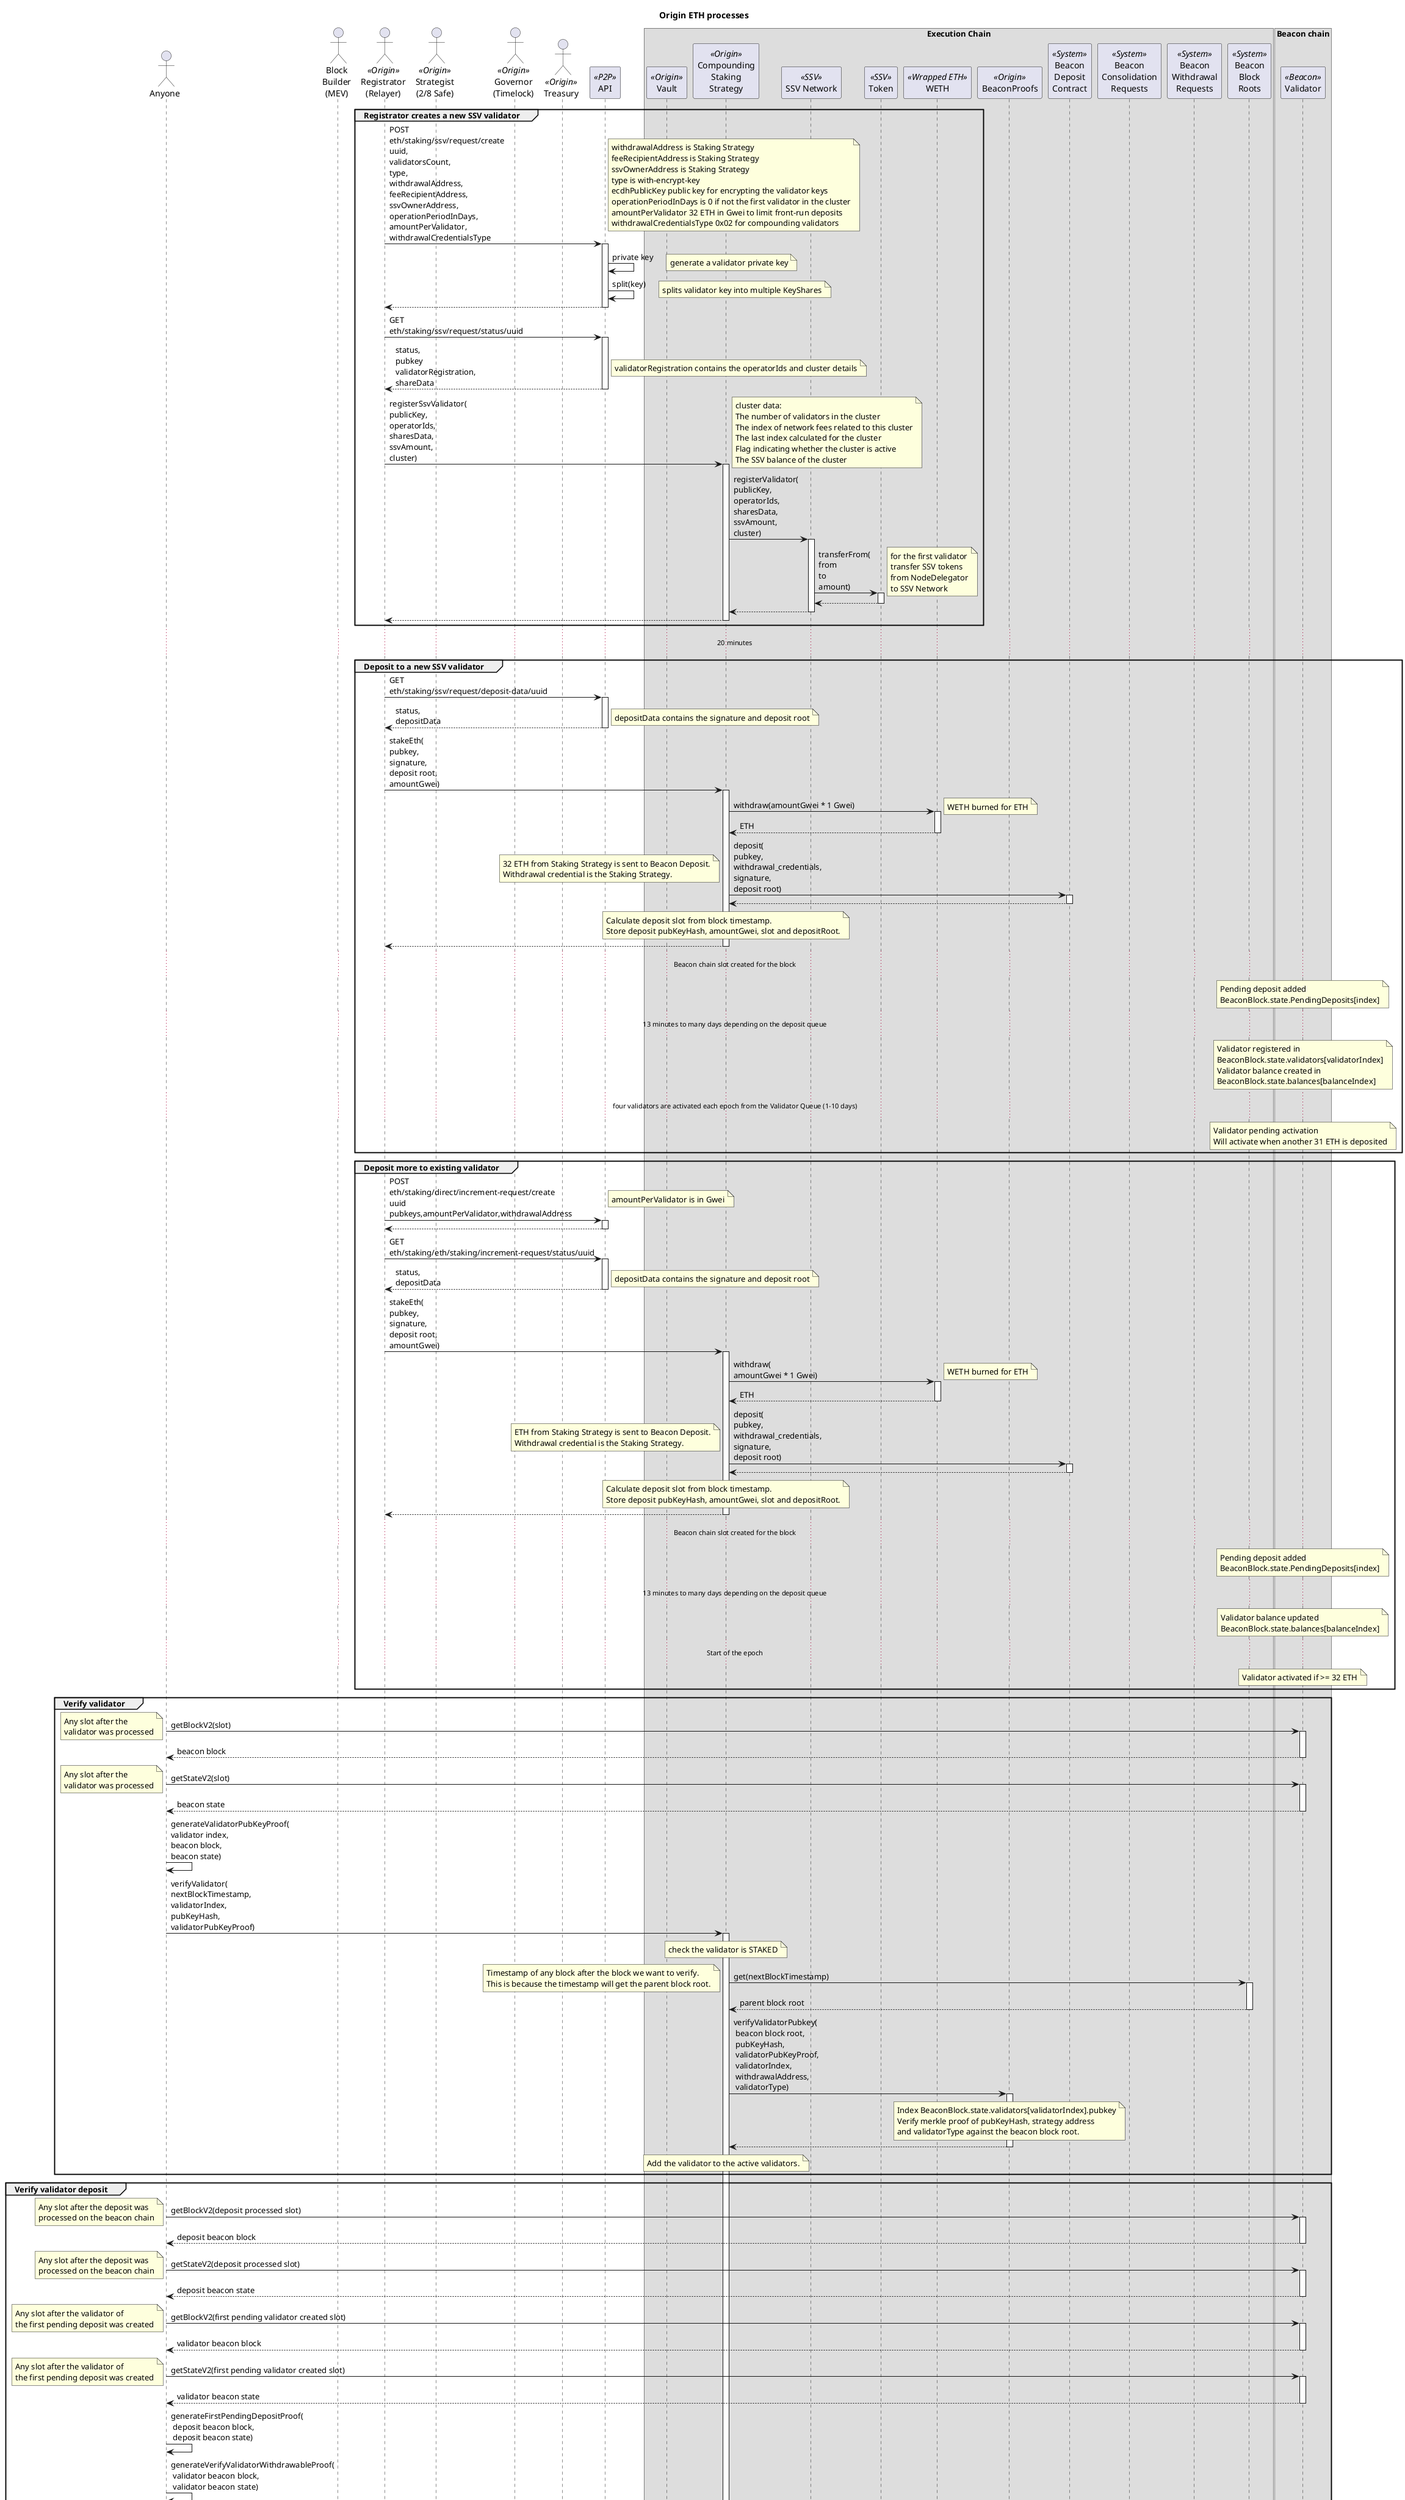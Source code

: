 @startuml

skinparam tabSize 2
hide footbox

title "Origin ETH processes"

actor "Anyone" as sender
actor "Block\nBuilder\n(MEV)" as mev
actor "Registrator\n(Relayer)" as reg <<Origin>>
actor "Strategist\n(2/8 Safe)" as strategist <<Origin>>
actor "Governor\n(Timelock)" as gov <<Origin>>
actor "Treasury" as treasury <<Origin>>
participant "API" as api <<P2P>>

box "Execution Chain"
participant "Vault" as vault <<Origin>>
participant "Compounding\nStaking\nStrategy" as compStrat <<Origin>>
participant "SSV Network" as ssvNet <<SSV>>
participant "Token" as ssv <<SSV>>
participant "WETH" as weth <<Wrapped ETH>>
participant "BeaconProofs" as proofs <<Origin>>
participant "Beacon\nDeposit\nContract" as dep <<System>>
participant "Beacon\nConsolidation\nRequests" as consol <<System>>
participant "Beacon\nWithdrawal\nRequests" as withdraw <<System>>
participant "Beacon\nBlock\nRoots" as roots <<System>>
end box

box "Beacon chain"
participant "Validator" as val <<Beacon>>
end box

group Registrator creates a new SSV validator

reg -> api: POST\neth/staking/ssv/request/create\nuuid,\nvalidatorsCount,\ntype,\nwithdrawalAddress,\nfeeRecipientAddress,\nssvOwnerAddress,\noperationPeriodInDays,\namountPerValidator,\nwithdrawalCredentialsType
activate api
note right
withdrawalAddress is Staking Strategy
feeRecipientAddress is Staking Strategy
ssvOwnerAddress is Staking Strategy
type is with-encrypt-key
ecdhPublicKey public key for encrypting the validator keys
operationPeriodInDays is 0 if not the first validator in the cluster
amountPerValidator 32 ETH in Gwei to limit front-run deposits
withdrawalCredentialsType 0x02 for compounding validators
end note
api -> api: private key
note right : generate a validator private key
api -> api: split(key)
note right : splits validator key into multiple KeyShares
return

reg -> api: GET\neth/staking/ssv/request/status/uuid
activate api
return status,\npubkey\nvalidatorRegistration,\nshareData
note right : validatorRegistration contains the operatorIds and cluster details

reg -> compStrat : registerSsvValidator(\npublicKey,\noperatorIds,\nsharesData,\nssvAmount,\ncluster)
activate compStrat
note right
cluster data:
The number of validators in the cluster
The index of network fees related to this cluster
The last index calculated for the cluster
Flag indicating whether the cluster is active
The SSV balance of the cluster
end note
compStrat -> ssvNet : registerValidator(\npublicKey,\noperatorIds,\nsharesData,\nssvAmount,\ncluster)
activate ssvNet
ssvNet -> ssv : transferFrom(\nfrom\nto\namount)
activate ssv
note right: for the first validator\ntransfer SSV tokens\nfrom NodeDelegator\nto SSV Network
return
return
return

end group

... 20 minutes ...

group Deposit to a new SSV validator

reg -> api: GET\neth/staking/ssv/request/deposit-data/uuid
activate api
return status,\ndepositData
note right : depositData contains the signature and deposit root

reg -> compStrat : stakeEth(\npubkey,\nsignature,\ndeposit root,\namountGwei)
activate compStrat
compStrat -> weth : withdraw(amountGwei * 1 Gwei)
activate weth
note right : WETH burned for ETH
return ETH

compStrat -> dep : deposit(\npubkey,\nwithdrawal_credentials,\nsignature,\ndeposit root)
activate dep
note left
32 ETH from Staking Strategy is sent to Beacon Deposit.
Withdrawal credential is the Staking Strategy.
end note
return

note over compStrat
Calculate deposit slot from block timestamp.
Store deposit pubKeyHash, amountGwei, slot and depositRoot.
end note

return

... Beacon chain slot created for the block ...

note over val : Pending deposit added\nBeaconBlock.state.PendingDeposits[index]

... 13 minutes to many days depending on the deposit queue ...

note over val
Validator registered in
BeaconBlock.state.validators[validatorIndex]
Validator balance created in
BeaconBlock.state.balances[balanceIndex]
end note

... four validators are activated each epoch from the Validator Queue (1-10 days) ...

note over val
Validator pending activation
Will activate when another 31 ETH is deposited
end note

end group

group Deposit more to existing validator

reg -> api: POST\neth/staking/direct/increment-request/create\nuuid\npubkeys,amountPerValidator,withdrawalAddress
activate api
note right: amountPerValidator is in Gwei
return 

reg -> api: GET\neth/staking/eth/staking/increment-request/status/uuid
activate api
return status,\ndepositData
note right : depositData contains the signature and deposit root

reg -> compStrat : stakeEth(\npubkey,\nsignature,\ndeposit root,\namountGwei)
activate compStrat
compStrat -> weth : withdraw(\namountGwei * 1 Gwei)
activate weth
note right : WETH burned for ETH
return ETH

compStrat -> dep : deposit(\npubkey,\nwithdrawal_credentials,\nsignature,\ndeposit root)
activate dep
note left
ETH from Staking Strategy is sent to Beacon Deposit.
Withdrawal credential is the Staking Strategy.
end note
return

note over compStrat
Calculate deposit slot from block timestamp.
Store deposit pubKeyHash, amountGwei, slot and depositRoot.
end note
return

... Beacon chain slot created for the block ...

note over val : Pending deposit added\nBeaconBlock.state.PendingDeposits[index]

... 13 minutes to many days depending on the deposit queue ...

note over val: Validator balance updated\nBeaconBlock.state.balances[balanceIndex]

... Start of the epoch ...

note over val: Validator activated if >= 32 ETH

end group

group Verify validator

sender -> val : getBlockV2(slot)
note left : Any slot after the\nvalidator was processed
activate val
return beacon block

sender -> val : getStateV2(slot)
note left : Any slot after the\nvalidator was processed
activate val
return beacon state

sender -> sender : generateValidatorPubKeyProof(\nvalidator index,\nbeacon block,\nbeacon state)

sender -> compStrat : verifyValidator(\nnextBlockTimestamp,\nvalidatorIndex,\npubKeyHash,\nvalidatorPubKeyProof)
activate compStrat

note over compStrat : check the validator is STAKED 

compStrat -> roots : get(nextBlockTimestamp)
note left
Timestamp of any block after the block we want to verify.
This is because the timestamp will get the parent block root.
end note
activate roots
return parent block root

compStrat -> proofs : verifyValidatorPubkey(\n beacon block root,\n pubKeyHash,\n validatorPubKeyProof,\n validatorIndex,\n withdrawalAddress,\n validatorType)
activate proofs
note over proofs
Index BeaconBlock.state.validators[validatorIndex].pubkey
Verify merkle proof of pubKeyHash, strategy address
and validatorType against the beacon block root.
end note
return

note over compStrat
Add the validator to the active validators.
end note

end group

group Verify validator deposit

sender -> val : getBlockV2(deposit processed slot)
note left : Any slot after the deposit was\nprocessed on the beacon chain
activate val
return deposit beacon block

sender -> val : getStateV2(deposit processed slot)
note left : Any slot after the deposit was\nprocessed on the beacon chain
activate val
return deposit beacon state

sender -> val : getBlockV2(first pending validator created slot)
note left : Any slot after the validator of\nthe first pending deposit was created
activate val
return validator beacon block

sender -> val : getStateV2(first pending validator created slot)
note left :Any slot after the validator of\nthe first pending deposit was created
activate val
return validator beacon state

sender -> sender : generateFirstPendingDepositProof(\n deposit beacon block,\n deposit beacon state)
sender -> sender : generateVerifyValidatorWithdrawableProof(\n validator beacon block,\n validator beacon state)
sender -> sender : generateVerifyValidatorWithdrawableProof(\n deposit beacon block,\n deposit beacon state)

sender -> compStrat : verifyDeposit(\n depositID,\n depositProcessedSlot,\n firstDepositValidatorCreatedSlot,\n firstPendingDeposit,\n strategyValidatorData)
activate compStrat
note right
FirstPendingDepositProofData:
  slot
  validatorIndex
  pubKeyHash
  pendingDepositPubKeyProof
  withdrawableEpochProof
  validatorPubKeyProof

StrategyValidatorProofData:
  withdrawableEpoch
  withdrawableEpochProof
end note

note over compStrat
Calculate next block timestamp from the depositProcessedSlot.
end note

compStrat -> roots : get(nextBlockTimestamp)
note left
Timestamp of block after the depositProcessedSlot.
This is because the timestamp will get the parent block root.
end note
activate roots
return beacon block root of the depositProcessedSlot

compStrat -> proofs : verifyFirstPendingDeposit(\n beacon block root,\n firstPendingDepositSlot,\n pubKeyHash,\n firstPendingDepositSlotProof)
activate proofs
alt if empty pending deposit proof
    note over proofs
    verify the first pending deposit is empty
      BeaconBlock.state.PendingDeposits[0]
    end note
else if first pending deposit proof
    note over proofs
    Verify the pubKeyHash of the first pending deposit
      BeaconBlock.state.PendingDeposits[0].pubkey
    Verify the slot of the first pending deposit to
    the third witness of the pubKeyProof
    end note
end
return

alt if pending deposits

    note over compStrat
    Calculate next block timestamp from the firstDepositValidatorCreatedSlot.
    end note
    compStrat -> roots : get(nextBlockTimestamp)
    note left
    Timestamp of block after the firstDepositValidatorCreatedSlot.
    This is because the timestamp will get the parent block root.
    end note
    activate roots
    return beacon block root of the firstDepositValidatorCreatedSlot

    compStrat -> proofs : verifyValidatorWithdrawable(\n beacon block root,\n firstPendingDeposit.validatorIndex,\n firstPendingDeposit.pubKeyHash,\n farFuture,\n firstPendingDeposit.withdrawableEpochProof,\n firstPendingDeposit.validatorPubKeyProof)
    activate proofs

    note over proofs
    Verify the validator's withdrawable epoch to the beacon block root.
      BeaconBlock.state.validators[validatorIndex].withdrawableEpoch
    Verify the validator's public key to the third witness of the withdrawableEpochProof
    end note
    return
end


compStrat -> proofs : verifyValidatorWithdrawable(\n beacon block root,\n strategyValidator.validatorIndex,\n strategyValidator.withdrawableEpoch,\n strategyValidator.withdrawableEpochProof)
activate proofs

note over proofs
Verify the validator's withdrawable epoch to the beacon block root.
    BeaconBlock.state.validators[validatorIndex].withdrawableEpoch
end note
return

alt if strategy validator is exiting
    note over compStrat
    Store the withdrawable epoch on the deposit
    Store the validator as EXITING
    end note
else if strategy validator not exiting
    note over compStrat
    Check stored deposit slot is before the depositProcessedSlot.
    Remove deposit from storage.
    end note
end

return

end group

group Update balances

sender -> compStrat : snapBalances()
activate compStrat
compStrat -> roots : get(block timestamp)
activate roots
return parent block root
note over compStrat
Store ETH balance against the parent block root.
Store block timestamp of snap.
end note
return

sender -> val : getBlockV2(slot)
note left : slot before\nsnapBalances
activate val
return beacon block

sender -> val : getStateV2(slot)
note left : slot before\nsnapBalances
activate val
return beacon state

sender -> sender : generateFirstPendingDepositProof(\n beacon block,\n beacon state)
note right : proof against beacon block root
sender -> sender : generateValidatorBalanceContainerProof(\n beacon block,\n beacon state)
note right : proof against beacon block root
loop active validator indexes
sender -> sender : generateValidatorBalanceProof(\n validator index,\n beacon block,\n beacon state)
note right: proof against root of\nbeaconBlock.state.balances
end

sender -> compStrat : verifyBalances(\n blockRoot,\n firstPendingDepositSlot,\n firstPendingDepositSlotProof,\n balancesContainerRoot,\n validatorContainerProof,\n validatorBalanceLeaves[],\n validatorBalanceProofs[])
activate compStrat

alt if any deposits
    compStrat -> proofs : verifyFirstPendingDepositSlot(\n beacon block root,\n firstPendingDepositSlot,\n firstPendingDepositSlotProof)
    activate proofs
    note over proofs
    Encode slot to little endian padded to 32 bytes.
    Index BeaconBlock.state.PendingDeposits[0].slot
    Verify merkle proof of slot against the beacon block root.
    end note
    return

    loop strategy deposits
    note over compStrat
    Check the first pending deposit slot is before the stored deposit slot.
    Add deposit amount to total deposits.
    end note
    end
end

alt if active validators
    compStrat -> proofs : verifyBalancesContainer(\n beacon block root,\n balancesContainerRoot,\n balancesContainerProof)
    activate proofs
    note over proofs
    Index BeaconBlock.state.balances
    Verify merkle proof of balance container root against the beacon block root.
    end note
    return

    loop active validator indexes

        compStrat -> proofs : verifyValidatorBalance(\n beacon block root,\n balancesContainerRoot,\n balanceProof,\n validatorIndex)
        activate proofs
        note over proofs
        Index is validatorIndex / 4 as there are four balances per leaf.
        Verify validator balance against the balances container root.
        Decode the validator balance from the balance leaf.
        end note
        return balance

        alt if balance is zero
            note over compStrat
                Remove from active validators.
            end note
        end

        note over compStrat
            Add balance to total
        end note
    end
end

note over compStrat
    store strategy balance =
        ETH balance from snap +
        WETH balance +
        total deposits +
        total validator balances
end note

return

end group

group Registrator deposits more SSV to SSV cluster

group SSV ClusterScanner
strategist -> ssvNet : getPastEvents(filter)
activate ssvNet
note right : get all events where the ownerAddress\nis the Staking Strategy
return events

strategist -> strategist : getCluster(events):\n cluster
note right
cluster data:
  validatorCount
  networkFeeIndex
  index
  active
  balance
end note
end group

strategist -> ssvNet : deposit(\nclusterOwner,\noperatorIds,\namount,\ncluster)
activate ssvNet
note right
clusterOwner is Staking Strategy
operatorIds are the SSV Operators
amount of SSV tokens
end note
ssvNet -> ssv : transferFrom(\nfrom\nto\namount)
activate ssv
note right: transfer SSV tokens\nfrom Staking Strategy\nto SSV Network
return
return
end group

group Consensus Rewards

note over val
attesting to blocks
participating in sync committees
end note
val -> val : ETH

... swept every 8-10 days ...

note over val : partial withdraw of excess ETH\nfrom validator to the Staking Strategy
val -> compStrat : ETH

note over compStrat : Staking Strategy's\nWETH balance does not change

end group

group Registrator full or partial withdraw from validator

reg -> compStrat : validatorWithdrawal(\npublicKey\namount)
activate compStrat
note right: zero amount means full withdraw
compStrat -> withdraw : publicKey, amount
activate withdraw
return
return

... wait until withdrawal request have been processed.\nmin four epochs (~25 min), currently many days but can take a number of days depending on the number of validators in the exit queue ...
 
val -> compStrat : ETH
note left : transfer withdrawn ETH\nfrom validator\nto Staking Strategy

strategist -> vault : withdrawFromStrategy(\nstrategy,\nasset,\namount)
activate vault
vault -> compStrat : withdraw(\nasset,\namount)
activate compStrat
compStrat -> weth : deposit(amount)
activate weth
note left : convert all ETH to WETH
return
compStrat -> weth : transfer(\nvault,\namount)
activate weth
note left : transfer WETH\nfrom Staking Strategy\nto OETH Vault
return
return
return


reg -> compStrat : snapBalance()
activate compStrat
return

reg -> compStrat : verifyBalances(\nblockRoot,\nfirstPendingDepositSlot,\nfirstPendingDepositSlotProof,\nbalancesContainerRoot,\nvalidatorContainerProof,\nvalidatorBalanceLeaves[],\validatorBalanceProofs[])
activate compStrat
note over compStrat
if validator balance is zero,
remove validator from active validators
and store as exited
end note
return

reg -> compStrat : removeSsvValidator(\npublicKey,\noperatorIds,\ncluster)
activate compStrat
compStrat -> ssvNet : removeValidator(\npublicKey\noperatorIds,\ncluster)
activate ssvNet
note right : stop paying SSV to Operators\n and reduce required SSV collateral
return
return

... wait for the validator to be swept on the Beacon chain\ncurrent time is every 9.5 days ...

end group

@enduml